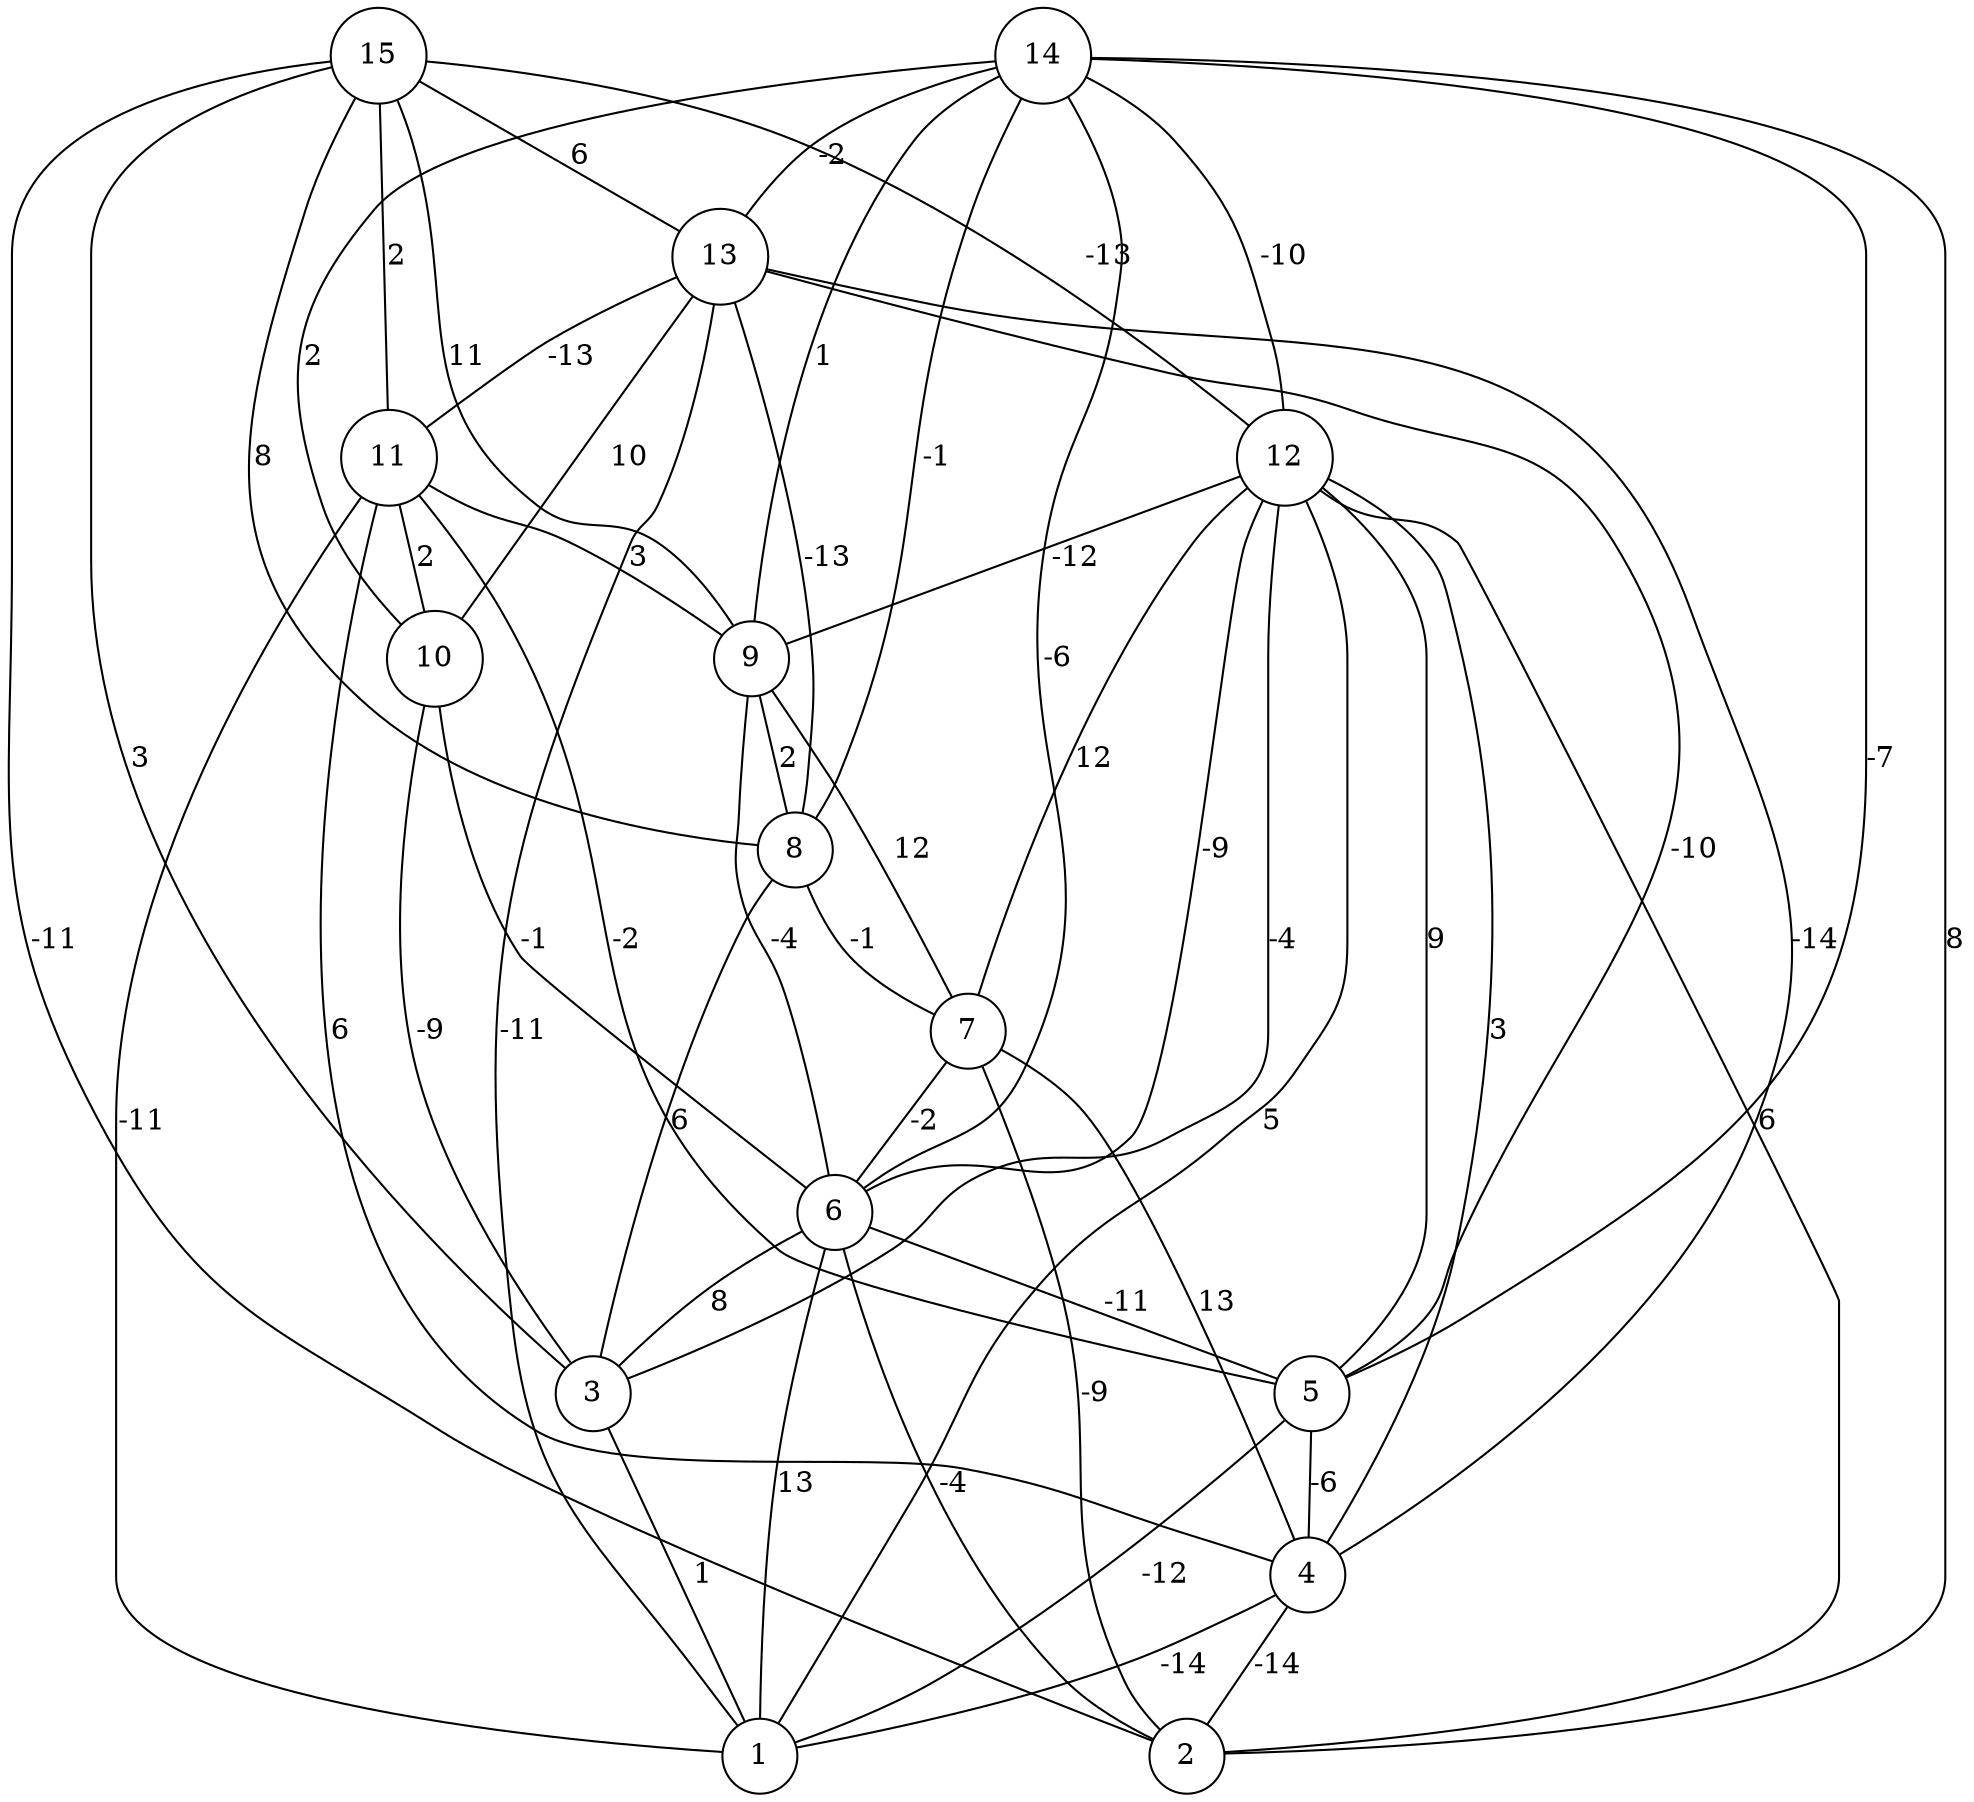 graph { 
	 fontname="Helvetica,Arial,sans-serif" 
	 node [shape = circle]; 
	 15 -- 2 [label = "-11"];
	 15 -- 3 [label = "3"];
	 15 -- 8 [label = "8"];
	 15 -- 9 [label = "11"];
	 15 -- 11 [label = "2"];
	 15 -- 12 [label = "-13"];
	 15 -- 13 [label = "6"];
	 14 -- 2 [label = "8"];
	 14 -- 5 [label = "-7"];
	 14 -- 6 [label = "-6"];
	 14 -- 8 [label = "-1"];
	 14 -- 9 [label = "1"];
	 14 -- 10 [label = "2"];
	 14 -- 12 [label = "-10"];
	 14 -- 13 [label = "-2"];
	 13 -- 1 [label = "-11"];
	 13 -- 4 [label = "-14"];
	 13 -- 5 [label = "-10"];
	 13 -- 8 [label = "-13"];
	 13 -- 10 [label = "10"];
	 13 -- 11 [label = "-13"];
	 12 -- 1 [label = "5"];
	 12 -- 2 [label = "6"];
	 12 -- 3 [label = "-4"];
	 12 -- 4 [label = "3"];
	 12 -- 5 [label = "9"];
	 12 -- 6 [label = "-9"];
	 12 -- 7 [label = "12"];
	 12 -- 9 [label = "-12"];
	 11 -- 1 [label = "-11"];
	 11 -- 4 [label = "6"];
	 11 -- 5 [label = "-2"];
	 11 -- 9 [label = "3"];
	 11 -- 10 [label = "2"];
	 10 -- 3 [label = "-9"];
	 10 -- 6 [label = "-1"];
	 9 -- 6 [label = "-4"];
	 9 -- 7 [label = "12"];
	 9 -- 8 [label = "2"];
	 8 -- 3 [label = "6"];
	 8 -- 7 [label = "-1"];
	 7 -- 2 [label = "-9"];
	 7 -- 4 [label = "13"];
	 7 -- 6 [label = "-2"];
	 6 -- 1 [label = "13"];
	 6 -- 2 [label = "-4"];
	 6 -- 3 [label = "8"];
	 6 -- 5 [label = "-11"];
	 5 -- 1 [label = "-12"];
	 5 -- 4 [label = "-6"];
	 4 -- 1 [label = "-14"];
	 4 -- 2 [label = "-14"];
	 3 -- 1 [label = "1"];
	 1;
	 2;
	 3;
	 4;
	 5;
	 6;
	 7;
	 8;
	 9;
	 10;
	 11;
	 12;
	 13;
	 14;
	 15;
}
